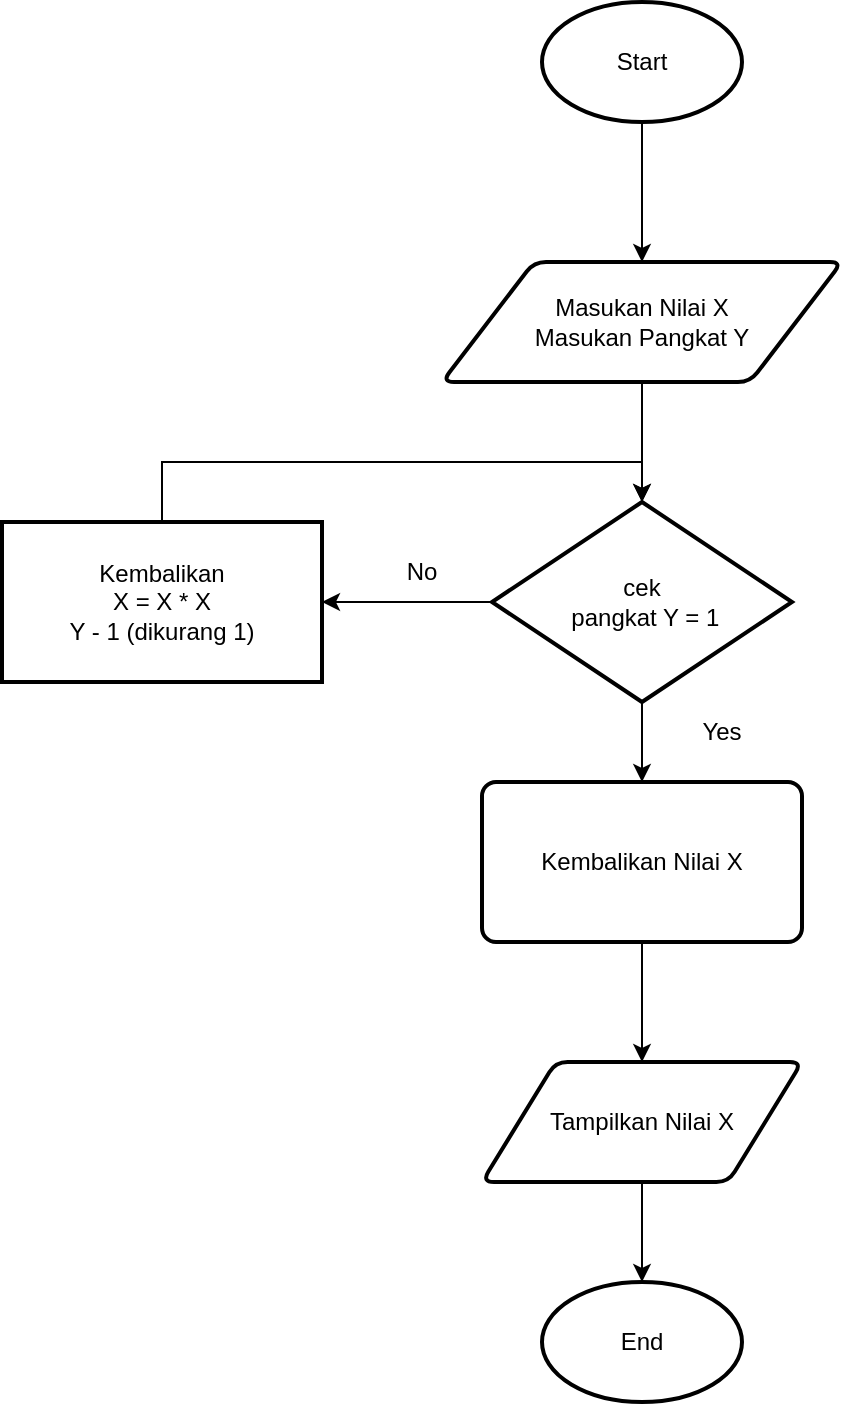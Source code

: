 <mxfile version="22.1.3" type="device">
  <diagram name="Halaman-1" id="OjuM-kFR4XBiuR346b_R">
    <mxGraphModel dx="421" dy="613" grid="1" gridSize="10" guides="1" tooltips="1" connect="1" arrows="1" fold="1" page="1" pageScale="1" pageWidth="827" pageHeight="1169" math="0" shadow="0">
      <root>
        <mxCell id="0" />
        <mxCell id="1" parent="0" />
        <mxCell id="AUrEZIhehdBM-1fF7PC6-9" value="" style="edgeStyle=orthogonalEdgeStyle;rounded=0;orthogonalLoop=1;jettySize=auto;html=1;" parent="1" source="AUrEZIhehdBM-1fF7PC6-1" target="AUrEZIhehdBM-1fF7PC6-2" edge="1">
          <mxGeometry relative="1" as="geometry" />
        </mxCell>
        <mxCell id="AUrEZIhehdBM-1fF7PC6-1" value="Start" style="strokeWidth=2;html=1;shape=mxgraph.flowchart.start_1;whiteSpace=wrap;" parent="1" vertex="1">
          <mxGeometry x="340" y="40" width="100" height="60" as="geometry" />
        </mxCell>
        <mxCell id="AUrEZIhehdBM-1fF7PC6-10" value="" style="edgeStyle=orthogonalEdgeStyle;rounded=0;orthogonalLoop=1;jettySize=auto;html=1;" parent="1" source="AUrEZIhehdBM-1fF7PC6-2" target="AUrEZIhehdBM-1fF7PC6-4" edge="1">
          <mxGeometry relative="1" as="geometry" />
        </mxCell>
        <mxCell id="AUrEZIhehdBM-1fF7PC6-2" value="Masukan Nilai X&lt;br&gt;Masukan Pangkat Y" style="shape=parallelogram;html=1;strokeWidth=2;perimeter=parallelogramPerimeter;whiteSpace=wrap;rounded=1;arcSize=12;size=0.23;" parent="1" vertex="1">
          <mxGeometry x="290" y="170" width="200" height="60" as="geometry" />
        </mxCell>
        <mxCell id="AUrEZIhehdBM-1fF7PC6-3" value="Kembalikan &lt;br&gt;X = X * X&lt;br&gt;Y - 1 (dikurang 1)" style="rounded=1;whiteSpace=wrap;html=1;absoluteArcSize=1;arcSize=0;strokeWidth=2;" parent="1" vertex="1">
          <mxGeometry x="70" y="300" width="160" height="80" as="geometry" />
        </mxCell>
        <mxCell id="AUrEZIhehdBM-1fF7PC6-12" value="" style="edgeStyle=orthogonalEdgeStyle;rounded=0;orthogonalLoop=1;jettySize=auto;html=1;" parent="1" source="AUrEZIhehdBM-1fF7PC6-4" target="AUrEZIhehdBM-1fF7PC6-6" edge="1">
          <mxGeometry relative="1" as="geometry" />
        </mxCell>
        <mxCell id="AUrEZIhehdBM-1fF7PC6-16" value="" style="edgeStyle=orthogonalEdgeStyle;rounded=0;orthogonalLoop=1;jettySize=auto;html=1;" parent="1" source="AUrEZIhehdBM-1fF7PC6-4" target="AUrEZIhehdBM-1fF7PC6-3" edge="1">
          <mxGeometry relative="1" as="geometry" />
        </mxCell>
        <mxCell id="AUrEZIhehdBM-1fF7PC6-4" value="cek&lt;br&gt;&amp;nbsp;pangkat Y = 1" style="strokeWidth=2;html=1;shape=mxgraph.flowchart.decision;whiteSpace=wrap;" parent="1" vertex="1">
          <mxGeometry x="315" y="290" width="150" height="100" as="geometry" />
        </mxCell>
        <mxCell id="AUrEZIhehdBM-1fF7PC6-11" value="" style="edgeStyle=orthogonalEdgeStyle;rounded=0;orthogonalLoop=1;jettySize=auto;html=1;" parent="1" source="AUrEZIhehdBM-1fF7PC6-6" target="AUrEZIhehdBM-1fF7PC6-7" edge="1">
          <mxGeometry relative="1" as="geometry" />
        </mxCell>
        <mxCell id="AUrEZIhehdBM-1fF7PC6-6" value="Kembalikan Nilai X" style="rounded=1;whiteSpace=wrap;html=1;absoluteArcSize=1;arcSize=14;strokeWidth=2;" parent="1" vertex="1">
          <mxGeometry x="310" y="430" width="160" height="80" as="geometry" />
        </mxCell>
        <mxCell id="AUrEZIhehdBM-1fF7PC6-13" value="" style="edgeStyle=orthogonalEdgeStyle;rounded=0;orthogonalLoop=1;jettySize=auto;html=1;" parent="1" source="AUrEZIhehdBM-1fF7PC6-7" target="AUrEZIhehdBM-1fF7PC6-8" edge="1">
          <mxGeometry relative="1" as="geometry" />
        </mxCell>
        <mxCell id="AUrEZIhehdBM-1fF7PC6-7" value="Tampilkan Nilai X" style="shape=parallelogram;html=1;strokeWidth=2;perimeter=parallelogramPerimeter;whiteSpace=wrap;rounded=1;arcSize=12;size=0.23;" parent="1" vertex="1">
          <mxGeometry x="310" y="570" width="160" height="60" as="geometry" />
        </mxCell>
        <mxCell id="AUrEZIhehdBM-1fF7PC6-8" value="End" style="strokeWidth=2;html=1;shape=mxgraph.flowchart.start_1;whiteSpace=wrap;" parent="1" vertex="1">
          <mxGeometry x="340" y="680" width="100" height="60" as="geometry" />
        </mxCell>
        <mxCell id="AUrEZIhehdBM-1fF7PC6-15" style="edgeStyle=orthogonalEdgeStyle;rounded=0;orthogonalLoop=1;jettySize=auto;html=1;exitX=0.5;exitY=0;exitDx=0;exitDy=0;entryX=0.5;entryY=0;entryDx=0;entryDy=0;entryPerimeter=0;" parent="1" source="AUrEZIhehdBM-1fF7PC6-3" target="AUrEZIhehdBM-1fF7PC6-4" edge="1">
          <mxGeometry relative="1" as="geometry" />
        </mxCell>
        <mxCell id="AUrEZIhehdBM-1fF7PC6-17" value="Yes" style="text;html=1;strokeColor=none;fillColor=none;align=center;verticalAlign=middle;whiteSpace=wrap;rounded=0;" parent="1" vertex="1">
          <mxGeometry x="400" y="390" width="60" height="30" as="geometry" />
        </mxCell>
        <mxCell id="AUrEZIhehdBM-1fF7PC6-18" value="No" style="text;html=1;strokeColor=none;fillColor=none;align=center;verticalAlign=middle;whiteSpace=wrap;rounded=0;" parent="1" vertex="1">
          <mxGeometry x="250" y="310" width="60" height="30" as="geometry" />
        </mxCell>
      </root>
    </mxGraphModel>
  </diagram>
</mxfile>
